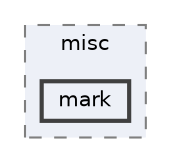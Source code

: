 digraph "/home/runner/work/vclib/vclib/include/vclib/misc/mark"
{
 // LATEX_PDF_SIZE
  bgcolor="transparent";
  edge [fontname=Helvetica,fontsize=10,labelfontname=Helvetica,labelfontsize=10];
  node [fontname=Helvetica,fontsize=10,shape=box,height=0.2,width=0.4];
  compound=true
  subgraph clusterdir_1d5d86545c5ee72848d4833136f0caa9 {
    graph [ bgcolor="#edf0f7", pencolor="grey50", label="misc", fontname=Helvetica,fontsize=10 style="filled,dashed", URL="dir_1d5d86545c5ee72848d4833136f0caa9.html",tooltip=""]
  dir_ca5454e6c8b3f126fb725e49f11e0548 [label="mark", fillcolor="#edf0f7", color="grey25", style="filled,bold", URL="dir_ca5454e6c8b3f126fb725e49f11e0548.html",tooltip=""];
  }
}
